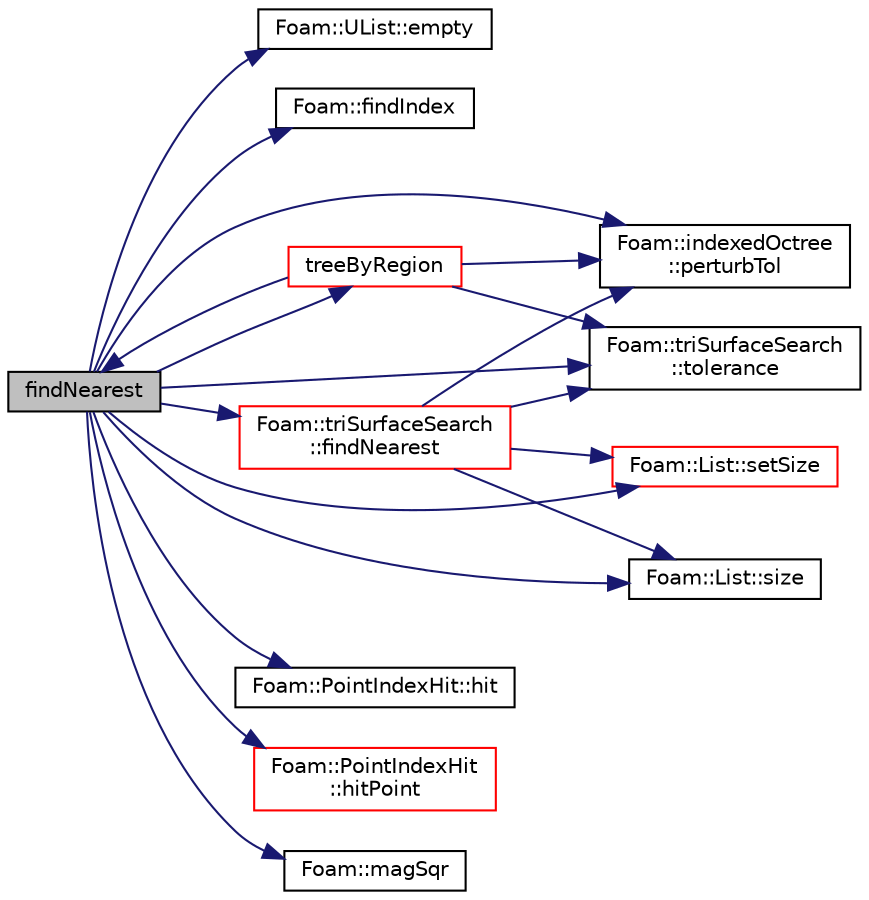 digraph "findNearest"
{
  bgcolor="transparent";
  edge [fontname="Helvetica",fontsize="10",labelfontname="Helvetica",labelfontsize="10"];
  node [fontname="Helvetica",fontsize="10",shape=record];
  rankdir="LR";
  Node1 [label="findNearest",height=0.2,width=0.4,color="black", fillcolor="grey75", style="filled", fontcolor="black"];
  Node1 -> Node2 [color="midnightblue",fontsize="10",style="solid",fontname="Helvetica"];
  Node2 [label="Foam::UList::empty",height=0.2,width=0.4,color="black",URL="$a02847.html#ac6e61de369e994009e36f344f99c15ad",tooltip="Return true if the UList is empty (ie, size() is zero) "];
  Node1 -> Node3 [color="midnightblue",fontsize="10",style="solid",fontname="Helvetica"];
  Node3 [label="Foam::findIndex",height=0.2,width=0.4,color="black",URL="$a10909.html#ac16695f83f370df159eed19f92d095fb",tooltip="Find first occurence of given element and return index,. "];
  Node1 -> Node4 [color="midnightblue",fontsize="10",style="solid",fontname="Helvetica"];
  Node4 [label="Foam::triSurfaceSearch\l::findNearest",height=0.2,width=0.4,color="red",URL="$a02783.html#a3864c7f687eea314d6badbec877ec4dd"];
  Node4 -> Node5 [color="midnightblue",fontsize="10",style="solid",fontname="Helvetica"];
  Node5 [label="Foam::indexedOctree\l::perturbTol",height=0.2,width=0.4,color="black",URL="$a01076.html#a41778d781ef1c7653c69f36a1d5b983c",tooltip="Get the perturbation tolerance. "];
  Node4 -> Node6 [color="midnightblue",fontsize="10",style="solid",fontname="Helvetica"];
  Node6 [label="Foam::triSurfaceSearch\l::tolerance",height=0.2,width=0.4,color="black",URL="$a02783.html#a3474873a23edd65ae8faff8032ef64ee",tooltip="Return tolerance to use in searches. "];
  Node4 -> Node7 [color="midnightblue",fontsize="10",style="solid",fontname="Helvetica"];
  Node7 [label="Foam::List::setSize",height=0.2,width=0.4,color="red",URL="$a01397.html#aedb985ffeaf1bdbfeccc2a8730405703",tooltip="Reset size of List. "];
  Node4 -> Node8 [color="midnightblue",fontsize="10",style="solid",fontname="Helvetica"];
  Node8 [label="Foam::List::size",height=0.2,width=0.4,color="black",URL="$a01397.html#a8a5f6fa29bd4b500caf186f60245b384",tooltip="Override size to be inconsistent with allocated storage. "];
  Node1 -> Node9 [color="midnightblue",fontsize="10",style="solid",fontname="Helvetica"];
  Node9 [label="Foam::PointIndexHit::hit",height=0.2,width=0.4,color="black",URL="$a01927.html#ad963d38a624b8bf8b37c210109dba03c",tooltip="Is there a hit. "];
  Node1 -> Node10 [color="midnightblue",fontsize="10",style="solid",fontname="Helvetica"];
  Node10 [label="Foam::PointIndexHit\l::hitPoint",height=0.2,width=0.4,color="red",URL="$a01927.html#a0c448cd4b96e9ea9ba38c62c019a8bce",tooltip="Return hit point. "];
  Node1 -> Node11 [color="midnightblue",fontsize="10",style="solid",fontname="Helvetica"];
  Node11 [label="Foam::magSqr",height=0.2,width=0.4,color="black",URL="$a10909.html#ae6fff2c6981e6d9618aa5038e69def6e"];
  Node1 -> Node5 [color="midnightblue",fontsize="10",style="solid",fontname="Helvetica"];
  Node1 -> Node7 [color="midnightblue",fontsize="10",style="solid",fontname="Helvetica"];
  Node1 -> Node8 [color="midnightblue",fontsize="10",style="solid",fontname="Helvetica"];
  Node1 -> Node6 [color="midnightblue",fontsize="10",style="solid",fontname="Helvetica"];
  Node1 -> Node12 [color="midnightblue",fontsize="10",style="solid",fontname="Helvetica"];
  Node12 [label="treeByRegion",height=0.2,width=0.4,color="red",URL="$a02782.html#ac02de27ce5f8e8275ab114f72875c760",tooltip="Demand driven construction of octree for each region. "];
  Node12 -> Node1 [color="midnightblue",fontsize="10",style="solid",fontname="Helvetica"];
  Node12 -> Node5 [color="midnightblue",fontsize="10",style="solid",fontname="Helvetica"];
  Node12 -> Node6 [color="midnightblue",fontsize="10",style="solid",fontname="Helvetica"];
}

